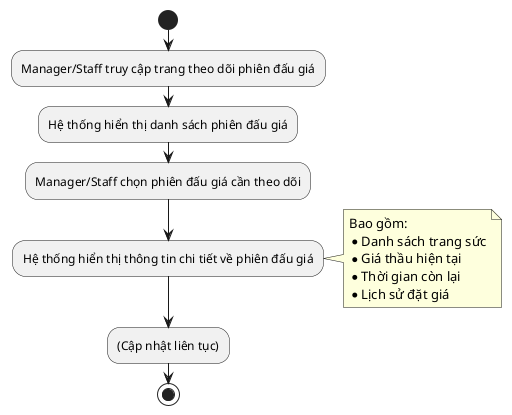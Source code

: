 @startuml   
start
:Manager/Staff truy cập trang theo dõi phiên đấu giá;
:Hệ thống hiển thị danh sách phiên đấu giá;
:Manager/Staff chọn phiên đấu giá cần theo dõi;
:Hệ thống hiển thị thông tin chi tiết về phiên đấu giá;
  note right
    Bao gồm:
    * Danh sách trang sức
    * Giá thầu hiện tại
    * Thời gian còn lại
    * Lịch sử đặt giá
  end note
:(Cập nhật liên tục);
stop
@enduml 
